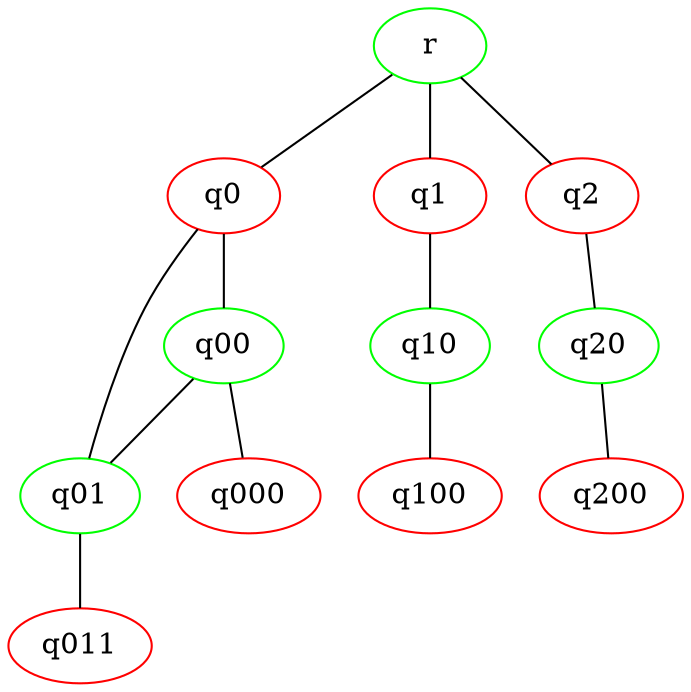 graph NotMaximal{
    r[color=green];
    q0[color=red];
    q1[color=red];
    q2[color=red];
    q00[color=green];
    q01[color=green];
    q10[color=green];
    q20[color=green];
    q000[color=red];
    q011[color=red];
    q100[color=red];
    q200[color=red];
    r -- q0;
    r -- q1;
    r -- q2;
    q0 -- q00;
    q0 -- q01;
    q1 -- q10;
    q2 -- q20;
    q00 -- q01;
    q00 -- q000;
    q01 -- q011;
    q10 -- q100;
    q20 -- q200;
}